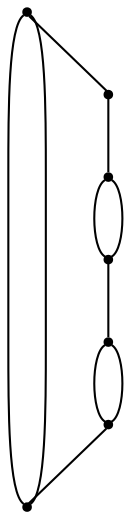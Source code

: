 graph {
  node [shape=point,comment="{\"directed\":false,\"doi\":\"10.1007/978-3-030-04414-5_14\",\"figure\":\"5 (2)\"}"]

  v0 [pos="1528.5143164061035,485.85525515966606"]
  v1 [pos="1461.837027730107,485.85525515966617"]
  v2 [pos="1295.143806040115,585.8699624123494"]
  v3 [pos="1328.4824503781133,485.85525515966617"]
  v4 [pos="1261.8051617021163,485.85525515966617"]
  v5 [pos="1128.4505843501227,485.85525515966617"]
  v6 [pos="1061.7732638799173,485.85525515966617"]

  v0 -- v2 [id="-1",pos="1528.5143164061035,485.85525515966606 1518.3543179973767,566.4889827806428 1444.7509788657244,623.6182154931658 1364.1173042733917,613.4584051895679 1339.1466413507667,610.312088842533 1315.3970032247767,600.814861730853 1295.143806040115,585.8699624123494"]
  v5 -- v4 [id="-3",pos="1128.4505843501227,485.85525515966617 1261.8051617021163,485.85525515966617 1261.8051617021163,485.85525515966617 1261.8051617021163,485.85525515966617"]
  v4 -- v3 [id="-4",pos="1261.8051617021163,485.85525515966617 1328.4824503781133,485.85525515966617 1328.4824503781133,485.85525515966617 1328.4824503781133,485.85525515966617"]
  v3 -- v1 [id="-5",pos="1328.4824503781133,485.85525515966617 1461.837027730107,485.85525515966617 1461.837027730107,485.85525515966617 1461.837027730107,485.85525515966617"]
  v1 -- v0 [id="-6",pos="1461.837027730107,485.85525515966617 1528.5143164061035,485.85525515966606 1528.5143164061035,485.85525515966606 1528.5143164061035,485.85525515966606"]
  v0 -- v1 [id="-8",pos="1528.5143164061035,485.85525515966606 1528.5143482003123,504.26733404846937 1513.5869671457294,519.194532158139 1495.1757038623139,519.194532158139 1476.7644405788983,519.194532158139 1461.8370595243155,504.26733404846937 1461.837027730107,485.85525515966617"]
  v6 -- v5 [id="-9",pos="1061.7732638799173,485.85525515966617 1128.4505843501227,485.85525515966617 1128.4505843501227,485.85525515966617 1128.4505843501227,485.85525515966617"]
  v3 -- v4 [id="-10",pos="1328.4824503781133,485.85525515966617 1328.482482172322,504.26733404846937 1313.5551011177392,519.194532158139 1295.1438378343237,519.194532158139 1276.732574550908,519.194532158139 1261.8051934963253,504.26733404846937 1261.8051617021163,485.85525515966617"]
  v2 -- v6 [id="-11",pos="1295.143806040115,585.8699624123494 1274.8905452670351,600.814861730853 1251.1410343178807,610.3162538328468 1226.1703713952556,613.4625701798818 1145.5324999673549,623.6182154931658 1071.933230494435,566.4889827806428 1061.7732638799173,485.85525515966617"]
  v5 -- v6 [id="-12",pos="1128.4505843501227,485.85525515966617 1128.4506161443317,504.26733404846937 1113.5232350897488,519.194532158139 1095.1119718063333,519.194532158139 1076.7007085229177,519.194532158139 1061.7733274683349,504.26733404846937 1061.7732638799173,485.85525515966617"]
}